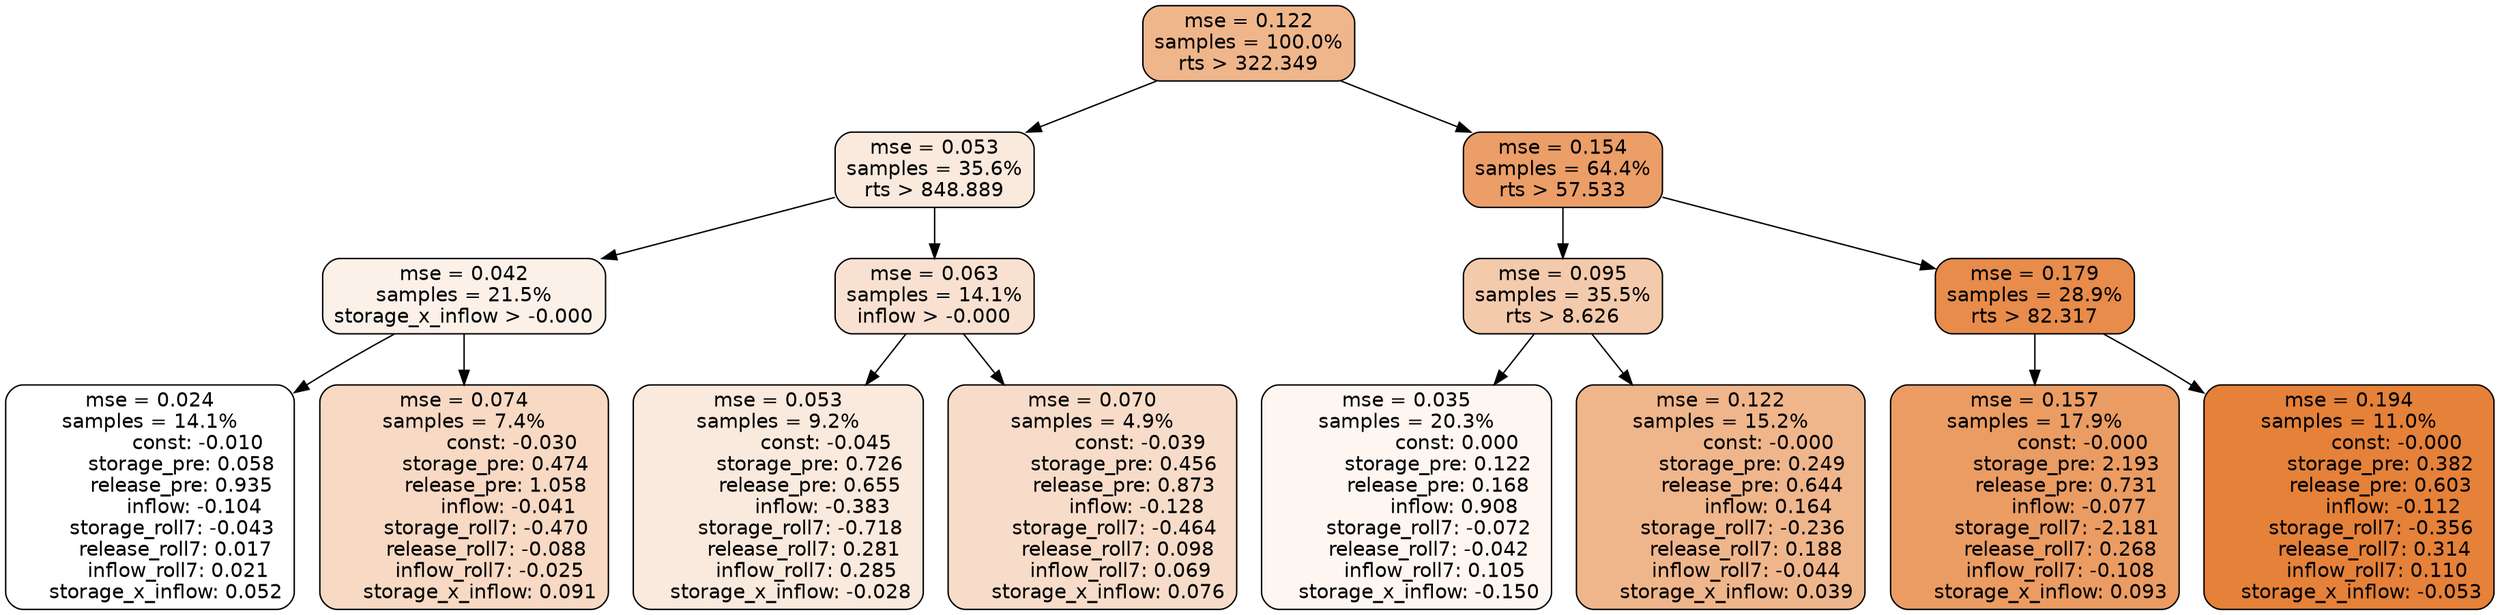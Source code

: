 digraph tree {
node [shape=rectangle, style="filled, rounded", color="black", fontname=helvetica] ;
edge [fontname=helvetica] ;
	"0" [label="mse = 0.122
samples = 100.0%
rts > 322.349", fillcolor="#efb68c"]
	"8" [label="mse = 0.053
samples = 35.6%
rts > 848.889", fillcolor="#fae9dd"]
	"1" [label="mse = 0.154
samples = 64.4%
rts > 57.533", fillcolor="#eb9e67"]
	"9" [label="mse = 0.042
samples = 21.5%
storage_x_inflow > -0.000", fillcolor="#fcf1e9"]
	"12" [label="mse = 0.063
samples = 14.1%
inflow > -0.000", fillcolor="#f9e1d1"]
	"2" [label="mse = 0.095
samples = 35.5%
rts > 8.626", fillcolor="#f4caac"]
	"5" [label="mse = 0.179
samples = 28.9%
rts > 82.317", fillcolor="#e78c4b"]
	"10" [label="mse = 0.024
samples = 14.1%
               const: -0.010
          storage_pre: 0.058
          release_pre: 0.935
              inflow: -0.104
       storage_roll7: -0.043
        release_roll7: 0.017
         inflow_roll7: 0.021
     storage_x_inflow: 0.052", fillcolor="#ffffff"]
	"11" [label="mse = 0.074
samples = 7.4%
               const: -0.030
          storage_pre: 0.474
          release_pre: 1.058
              inflow: -0.041
       storage_roll7: -0.470
       release_roll7: -0.088
        inflow_roll7: -0.025
     storage_x_inflow: 0.091", fillcolor="#f7d9c4"]
	"13" [label="mse = 0.053
samples = 9.2%
               const: -0.045
          storage_pre: 0.726
          release_pre: 0.655
              inflow: -0.383
       storage_roll7: -0.718
        release_roll7: 0.281
         inflow_roll7: 0.285
    storage_x_inflow: -0.028", fillcolor="#fae9dd"]
	"14" [label="mse = 0.070
samples = 4.9%
               const: -0.039
          storage_pre: 0.456
          release_pre: 0.873
              inflow: -0.128
       storage_roll7: -0.464
        release_roll7: 0.098
         inflow_roll7: 0.069
     storage_x_inflow: 0.076", fillcolor="#f7dcc9"]
	"3" [label="mse = 0.035
samples = 20.3%
                const: 0.000
          storage_pre: 0.122
          release_pre: 0.168
               inflow: 0.908
       storage_roll7: -0.072
       release_roll7: -0.042
         inflow_roll7: 0.105
    storage_x_inflow: -0.150", fillcolor="#fdf6f1"]
	"4" [label="mse = 0.122
samples = 15.2%
               const: -0.000
          storage_pre: 0.249
          release_pre: 0.644
               inflow: 0.164
       storage_roll7: -0.236
        release_roll7: 0.188
        inflow_roll7: -0.044
     storage_x_inflow: 0.039", fillcolor="#efb68c"]
	"7" [label="mse = 0.157
samples = 17.9%
               const: -0.000
          storage_pre: 2.193
          release_pre: 0.731
              inflow: -0.077
       storage_roll7: -2.181
        release_roll7: 0.268
        inflow_roll7: -0.108
     storage_x_inflow: 0.093", fillcolor="#ea9c63"]
	"6" [label="mse = 0.194
samples = 11.0%
               const: -0.000
          storage_pre: 0.382
          release_pre: 0.603
              inflow: -0.112
       storage_roll7: -0.356
        release_roll7: 0.314
         inflow_roll7: 0.110
    storage_x_inflow: -0.053", fillcolor="#e58139"]

	"0" -> "1"
	"0" -> "8"
	"8" -> "9"
	"8" -> "12"
	"1" -> "2"
	"1" -> "5"
	"9" -> "10"
	"9" -> "11"
	"12" -> "13"
	"12" -> "14"
	"2" -> "3"
	"2" -> "4"
	"5" -> "6"
	"5" -> "7"
}